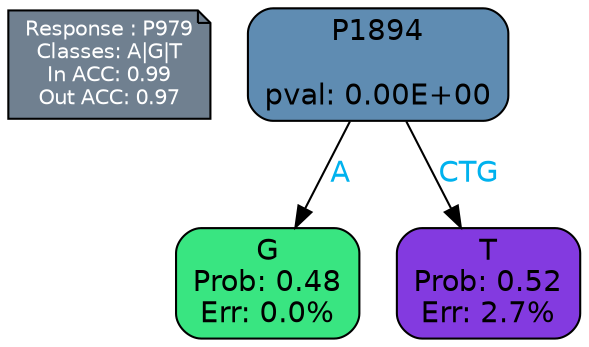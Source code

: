 digraph Tree {
node [shape=box, style="filled, rounded", color="black", fontname=helvetica] ;
graph [ranksep=equally, splines=polylines, bgcolor=transparent, dpi=600] ;
edge [fontname=helvetica] ;
LEGEND [label="Response : P979
Classes: A|G|T
In ACC: 0.99
Out ACC: 0.97
",shape=note,align=left,style=filled,fillcolor="slategray",fontcolor="white",fontsize=10];1 [label="P1894

pval: 0.00E+00", fillcolor="#5f8cb2"] ;
2 [label="G
Prob: 0.48
Err: 0.0%", fillcolor="#39e581"] ;
3 [label="T
Prob: 0.52
Err: 2.7%", fillcolor="#833ae0"] ;
1 -> 2 [label="A",fontcolor=deepskyblue2] ;
1 -> 3 [label="CTG",fontcolor=deepskyblue2] ;
{rank = same; 2;3;}{rank = same; LEGEND;1;}}
